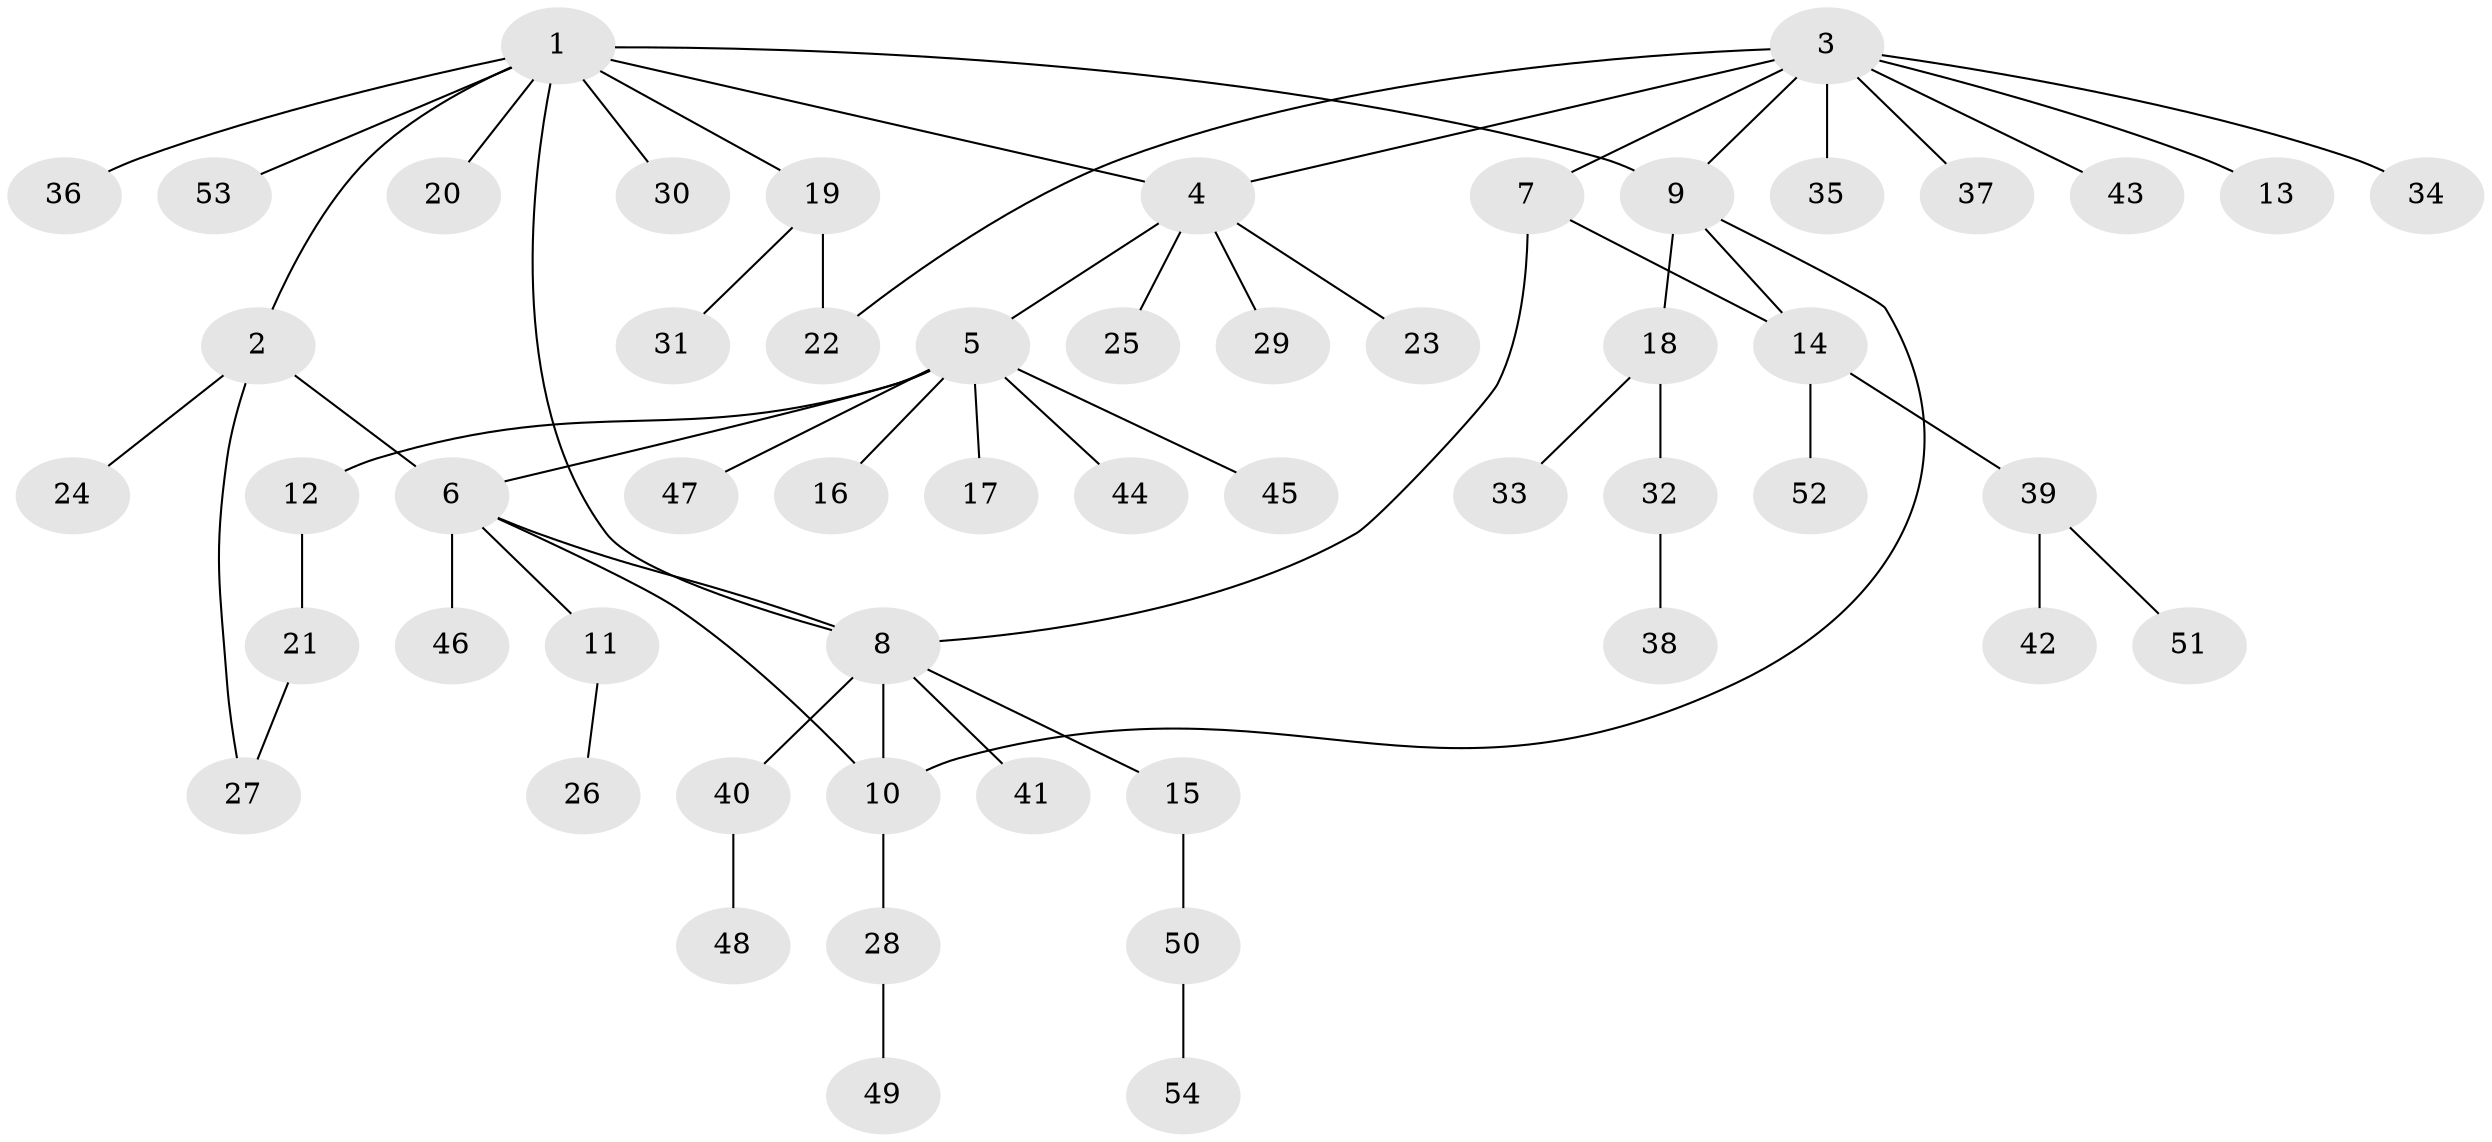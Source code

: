 // Generated by graph-tools (version 1.1) at 2025/37/03/09/25 02:37:30]
// undirected, 54 vertices, 62 edges
graph export_dot {
graph [start="1"]
  node [color=gray90,style=filled];
  1;
  2;
  3;
  4;
  5;
  6;
  7;
  8;
  9;
  10;
  11;
  12;
  13;
  14;
  15;
  16;
  17;
  18;
  19;
  20;
  21;
  22;
  23;
  24;
  25;
  26;
  27;
  28;
  29;
  30;
  31;
  32;
  33;
  34;
  35;
  36;
  37;
  38;
  39;
  40;
  41;
  42;
  43;
  44;
  45;
  46;
  47;
  48;
  49;
  50;
  51;
  52;
  53;
  54;
  1 -- 2;
  1 -- 4;
  1 -- 8;
  1 -- 9;
  1 -- 19;
  1 -- 20;
  1 -- 30;
  1 -- 36;
  1 -- 53;
  2 -- 6;
  2 -- 24;
  2 -- 27;
  3 -- 4;
  3 -- 7;
  3 -- 9;
  3 -- 13;
  3 -- 22;
  3 -- 34;
  3 -- 35;
  3 -- 37;
  3 -- 43;
  4 -- 5;
  4 -- 23;
  4 -- 25;
  4 -- 29;
  5 -- 6;
  5 -- 12;
  5 -- 16;
  5 -- 17;
  5 -- 44;
  5 -- 45;
  5 -- 47;
  6 -- 8;
  6 -- 10;
  6 -- 11;
  6 -- 46;
  7 -- 8;
  7 -- 14;
  8 -- 10;
  8 -- 15;
  8 -- 40;
  8 -- 41;
  9 -- 10;
  9 -- 14;
  9 -- 18;
  10 -- 28;
  11 -- 26;
  12 -- 21;
  14 -- 39;
  14 -- 52;
  15 -- 50;
  18 -- 32;
  18 -- 33;
  19 -- 22;
  19 -- 31;
  21 -- 27;
  28 -- 49;
  32 -- 38;
  39 -- 42;
  39 -- 51;
  40 -- 48;
  50 -- 54;
}
